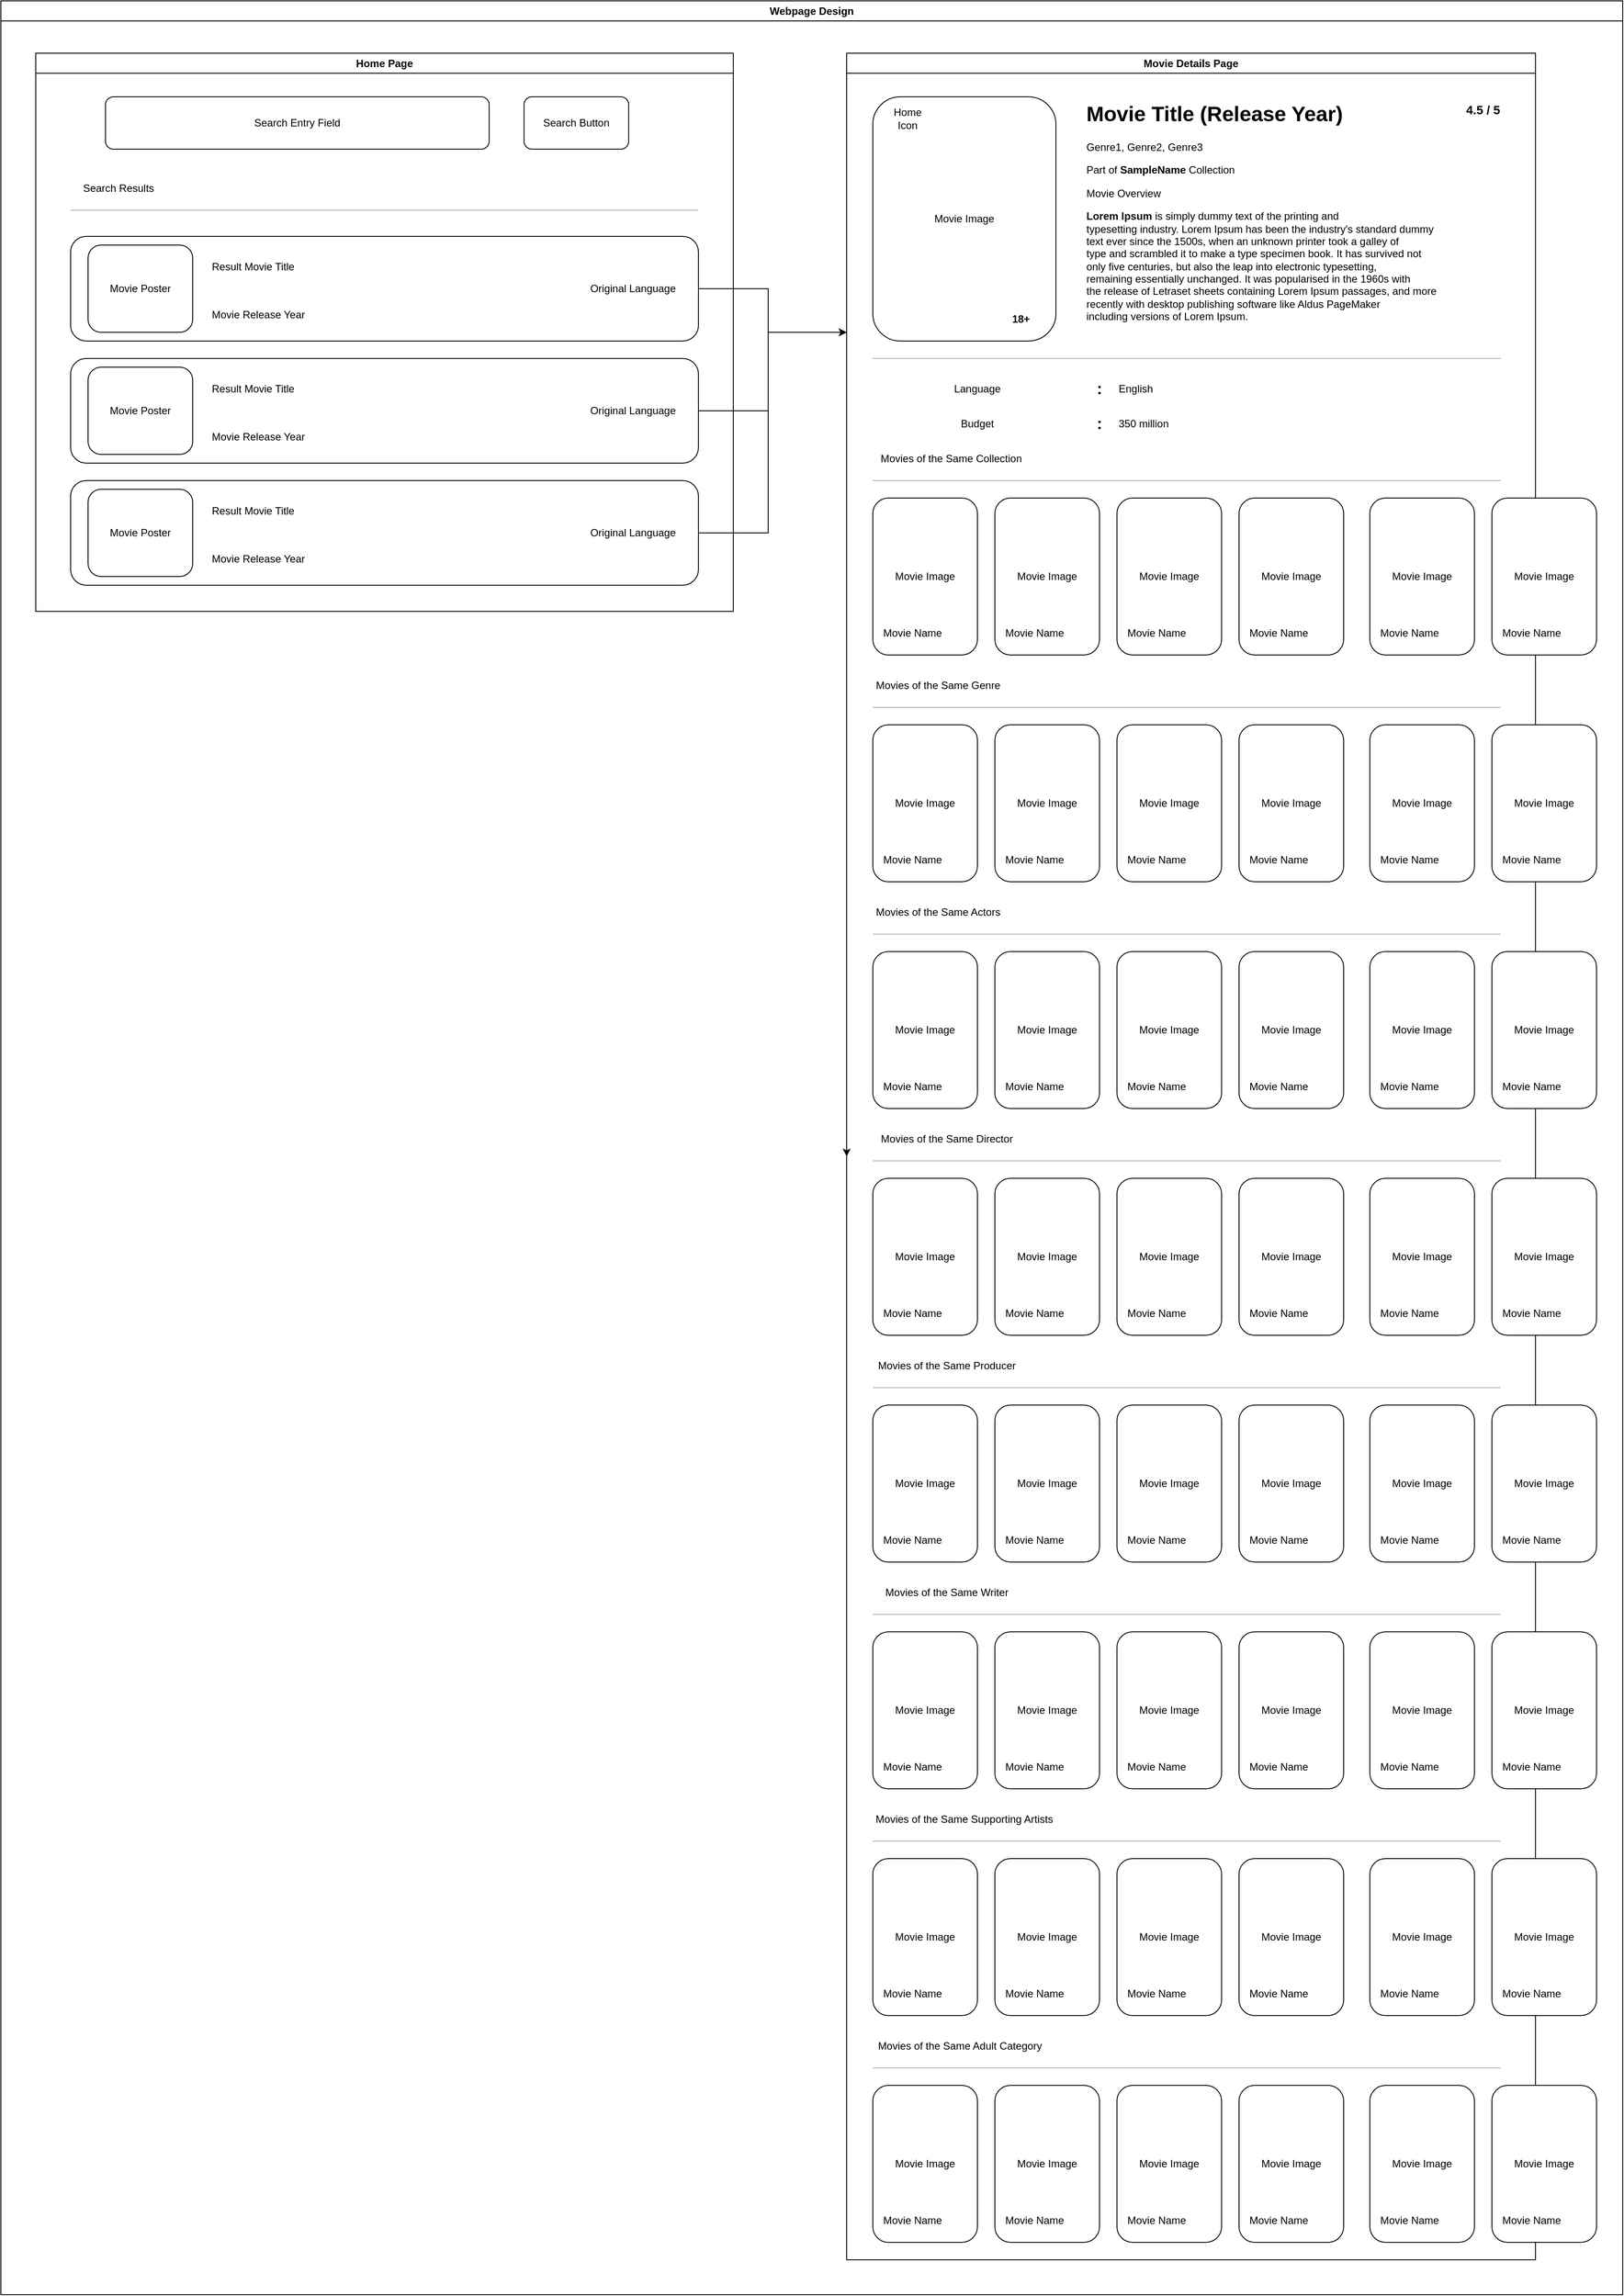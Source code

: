 <mxfile version="21.2.1" type="device">
  <diagram name="Page-1" id="-eFBun0efD_s1hL-Qg9A">
    <mxGraphModel dx="829" dy="1585" grid="1" gridSize="10" guides="1" tooltips="1" connect="1" arrows="1" fold="1" page="1" pageScale="1" pageWidth="850" pageHeight="1100" math="0" shadow="0">
      <root>
        <mxCell id="0" />
        <mxCell id="1" parent="0" />
        <mxCell id="faXPlhrB0LCnAuaDLHLx-1" value="Search Entry Field" style="rounded=1;whiteSpace=wrap;html=1;" vertex="1" parent="1">
          <mxGeometry x="120" y="80" width="440" height="60" as="geometry" />
        </mxCell>
        <mxCell id="faXPlhrB0LCnAuaDLHLx-2" value="Search Button" style="rounded=1;whiteSpace=wrap;html=1;" vertex="1" parent="1">
          <mxGeometry x="600" y="80" width="120" height="60" as="geometry" />
        </mxCell>
        <mxCell id="faXPlhrB0LCnAuaDLHLx-43" style="edgeStyle=orthogonalEdgeStyle;rounded=0;orthogonalLoop=1;jettySize=auto;html=1;exitX=1;exitY=0.5;exitDx=0;exitDy=0;entryX=0;entryY=0.5;entryDx=0;entryDy=0;" edge="1" parent="1" source="faXPlhrB0LCnAuaDLHLx-5" target="faXPlhrB0LCnAuaDLHLx-40">
          <mxGeometry relative="1" as="geometry">
            <Array as="points">
              <mxPoint x="880" y="300" />
              <mxPoint x="880" y="350" />
            </Array>
          </mxGeometry>
        </mxCell>
        <mxCell id="faXPlhrB0LCnAuaDLHLx-5" value="" style="rounded=1;whiteSpace=wrap;html=1;" vertex="1" parent="1">
          <mxGeometry x="80" y="240" width="720" height="120" as="geometry" />
        </mxCell>
        <mxCell id="faXPlhrB0LCnAuaDLHLx-6" value="Movie Poster" style="rounded=1;whiteSpace=wrap;html=1;" vertex="1" parent="1">
          <mxGeometry x="100" y="250" width="120" height="100" as="geometry" />
        </mxCell>
        <mxCell id="faXPlhrB0LCnAuaDLHLx-7" value="Result Movie Title" style="text;html=1;strokeColor=none;fillColor=none;align=left;verticalAlign=middle;whiteSpace=wrap;rounded=0;" vertex="1" parent="1">
          <mxGeometry x="240" y="260" width="110" height="30" as="geometry" />
        </mxCell>
        <mxCell id="faXPlhrB0LCnAuaDLHLx-8" value="Movie Release Year" style="text;html=1;strokeColor=none;fillColor=none;align=left;verticalAlign=middle;whiteSpace=wrap;rounded=0;" vertex="1" parent="1">
          <mxGeometry x="240" y="315" width="125" height="30" as="geometry" />
        </mxCell>
        <mxCell id="faXPlhrB0LCnAuaDLHLx-9" value="Original Language" style="text;html=1;strokeColor=none;fillColor=none;align=center;verticalAlign=middle;whiteSpace=wrap;rounded=0;" vertex="1" parent="1">
          <mxGeometry x="670" y="285" width="110" height="30" as="geometry" />
        </mxCell>
        <mxCell id="faXPlhrB0LCnAuaDLHLx-44" style="edgeStyle=orthogonalEdgeStyle;rounded=0;orthogonalLoop=1;jettySize=auto;html=1;exitX=1;exitY=0.5;exitDx=0;exitDy=0;" edge="1" parent="1" source="faXPlhrB0LCnAuaDLHLx-10">
          <mxGeometry relative="1" as="geometry">
            <mxPoint x="970" y="350" as="targetPoint" />
            <Array as="points">
              <mxPoint x="880" y="440" />
              <mxPoint x="880" y="350" />
            </Array>
          </mxGeometry>
        </mxCell>
        <mxCell id="faXPlhrB0LCnAuaDLHLx-10" value="" style="rounded=1;whiteSpace=wrap;html=1;" vertex="1" parent="1">
          <mxGeometry x="80" y="380" width="720" height="120" as="geometry" />
        </mxCell>
        <mxCell id="faXPlhrB0LCnAuaDLHLx-11" value="Movie Poster" style="rounded=1;whiteSpace=wrap;html=1;" vertex="1" parent="1">
          <mxGeometry x="100" y="390" width="120" height="100" as="geometry" />
        </mxCell>
        <mxCell id="faXPlhrB0LCnAuaDLHLx-12" value="Result Movie Title" style="text;html=1;strokeColor=none;fillColor=none;align=left;verticalAlign=middle;whiteSpace=wrap;rounded=0;" vertex="1" parent="1">
          <mxGeometry x="240" y="400" width="110" height="30" as="geometry" />
        </mxCell>
        <mxCell id="faXPlhrB0LCnAuaDLHLx-13" value="Movie Release Year" style="text;html=1;strokeColor=none;fillColor=none;align=left;verticalAlign=middle;whiteSpace=wrap;rounded=0;" vertex="1" parent="1">
          <mxGeometry x="240" y="455" width="125" height="30" as="geometry" />
        </mxCell>
        <mxCell id="faXPlhrB0LCnAuaDLHLx-14" value="Original Language" style="text;html=1;strokeColor=none;fillColor=none;align=center;verticalAlign=middle;whiteSpace=wrap;rounded=0;" vertex="1" parent="1">
          <mxGeometry x="670" y="425" width="110" height="30" as="geometry" />
        </mxCell>
        <mxCell id="faXPlhrB0LCnAuaDLHLx-45" style="edgeStyle=orthogonalEdgeStyle;rounded=0;orthogonalLoop=1;jettySize=auto;html=1;exitX=1;exitY=0.5;exitDx=0;exitDy=0;" edge="1" parent="1" source="faXPlhrB0LCnAuaDLHLx-15">
          <mxGeometry relative="1" as="geometry">
            <mxPoint x="970" y="350" as="targetPoint" />
            <Array as="points">
              <mxPoint x="880" y="580" />
              <mxPoint x="880" y="350" />
            </Array>
          </mxGeometry>
        </mxCell>
        <mxCell id="faXPlhrB0LCnAuaDLHLx-15" value="" style="rounded=1;whiteSpace=wrap;html=1;" vertex="1" parent="1">
          <mxGeometry x="80" y="520" width="720" height="120" as="geometry" />
        </mxCell>
        <mxCell id="faXPlhrB0LCnAuaDLHLx-16" value="Movie Poster" style="rounded=1;whiteSpace=wrap;html=1;" vertex="1" parent="1">
          <mxGeometry x="100" y="530" width="120" height="100" as="geometry" />
        </mxCell>
        <mxCell id="faXPlhrB0LCnAuaDLHLx-17" value="Result Movie Title" style="text;html=1;strokeColor=none;fillColor=none;align=left;verticalAlign=middle;whiteSpace=wrap;rounded=0;" vertex="1" parent="1">
          <mxGeometry x="240" y="540" width="110" height="30" as="geometry" />
        </mxCell>
        <mxCell id="faXPlhrB0LCnAuaDLHLx-18" value="Movie Release Year" style="text;html=1;strokeColor=none;fillColor=none;align=left;verticalAlign=middle;whiteSpace=wrap;rounded=0;" vertex="1" parent="1">
          <mxGeometry x="240" y="595" width="125" height="30" as="geometry" />
        </mxCell>
        <mxCell id="faXPlhrB0LCnAuaDLHLx-19" value="Original Language" style="text;html=1;strokeColor=none;fillColor=none;align=center;verticalAlign=middle;whiteSpace=wrap;rounded=0;" vertex="1" parent="1">
          <mxGeometry x="670" y="565" width="110" height="30" as="geometry" />
        </mxCell>
        <mxCell id="faXPlhrB0LCnAuaDLHLx-20" value="Home Page" style="swimlane;whiteSpace=wrap;html=1;" vertex="1" parent="1">
          <mxGeometry x="40" y="30" width="800" height="640" as="geometry" />
        </mxCell>
        <mxCell id="faXPlhrB0LCnAuaDLHLx-21" value="Search Results" style="text;html=1;strokeColor=none;fillColor=none;align=center;verticalAlign=middle;whiteSpace=wrap;rounded=0;" vertex="1" parent="faXPlhrB0LCnAuaDLHLx-20">
          <mxGeometry x="40" y="140" width="110" height="30" as="geometry" />
        </mxCell>
        <mxCell id="faXPlhrB0LCnAuaDLHLx-22" value="" style="endArrow=none;html=1;rounded=0;strokeColor=#B3B3B3;" edge="1" parent="1">
          <mxGeometry width="50" height="50" relative="1" as="geometry">
            <mxPoint x="80" y="210" as="sourcePoint" />
            <mxPoint x="800" y="210" as="targetPoint" />
          </mxGeometry>
        </mxCell>
        <mxCell id="faXPlhrB0LCnAuaDLHLx-40" value="Movie Details Page" style="swimlane;whiteSpace=wrap;html=1;" vertex="1" parent="1">
          <mxGeometry x="970" y="30" width="790" height="2530" as="geometry" />
        </mxCell>
        <mxCell id="faXPlhrB0LCnAuaDLHLx-76" value="Movie Image" style="rounded=1;whiteSpace=wrap;html=1;" vertex="1" parent="faXPlhrB0LCnAuaDLHLx-40">
          <mxGeometry x="740" y="510" width="120" height="180" as="geometry" />
        </mxCell>
        <mxCell id="faXPlhrB0LCnAuaDLHLx-77" value="Movie Name" style="text;html=1;strokeColor=none;fillColor=none;align=left;verticalAlign=middle;whiteSpace=wrap;rounded=0;" vertex="1" parent="faXPlhrB0LCnAuaDLHLx-40">
          <mxGeometry x="750" y="650" width="100" height="30" as="geometry" />
        </mxCell>
        <mxCell id="faXPlhrB0LCnAuaDLHLx-46" value="Movie Image" style="rounded=1;whiteSpace=wrap;html=1;" vertex="1" parent="faXPlhrB0LCnAuaDLHLx-40">
          <mxGeometry x="30" y="50" width="210" height="280" as="geometry" />
        </mxCell>
        <mxCell id="faXPlhrB0LCnAuaDLHLx-47" value="&lt;h1&gt;Movie Title (Release Year)&lt;/h1&gt;&lt;p&gt;Genre1, Genre2, Genre3&lt;/p&gt;&lt;p&gt;Part of &lt;b&gt;SampleName&lt;/b&gt; Collection&lt;/p&gt;&lt;p&gt;Movie Overview&lt;/p&gt;&lt;p&gt;&lt;strong&gt;Lorem Ipsum&lt;/strong&gt; is simply dummy text of the printing and &lt;br&gt;typesetting industry. Lorem Ipsum has been the industry&#39;s standard dummy&lt;br&gt; text ever since the 1500s, when an unknown printer took a galley of &lt;br&gt;type and scrambled it to make a type specimen book. It has survived not &lt;br&gt;only five centuries, but also the leap into electronic typesetting, &lt;br&gt;remaining essentially unchanged. It was popularised in the 1960s with &lt;br&gt;the release of Letraset sheets containing Lorem Ipsum passages, and more&lt;br&gt; recently with desktop publishing software like Aldus PageMaker &lt;br&gt;including versions of Lorem Ipsum.&lt;/p&gt;" style="text;html=1;strokeColor=none;fillColor=none;spacing=5;spacingTop=-20;whiteSpace=wrap;overflow=hidden;rounded=0;" vertex="1" parent="faXPlhrB0LCnAuaDLHLx-40">
          <mxGeometry x="270" y="50" width="480" height="280" as="geometry" />
        </mxCell>
        <mxCell id="faXPlhrB0LCnAuaDLHLx-48" value="" style="endArrow=none;html=1;rounded=0;strokeColor=#B3B3B3;" edge="1" parent="faXPlhrB0LCnAuaDLHLx-40">
          <mxGeometry width="50" height="50" relative="1" as="geometry">
            <mxPoint x="30" y="350" as="sourcePoint" />
            <mxPoint x="750" y="350" as="targetPoint" />
          </mxGeometry>
        </mxCell>
        <mxCell id="faXPlhrB0LCnAuaDLHLx-49" value="Language" style="text;html=1;strokeColor=none;fillColor=none;align=center;verticalAlign=middle;whiteSpace=wrap;rounded=0;" vertex="1" parent="faXPlhrB0LCnAuaDLHLx-40">
          <mxGeometry x="30" y="370" width="240" height="30" as="geometry" />
        </mxCell>
        <mxCell id="faXPlhrB0LCnAuaDLHLx-50" value="English" style="text;html=1;strokeColor=none;fillColor=none;align=left;verticalAlign=middle;whiteSpace=wrap;rounded=0;" vertex="1" parent="faXPlhrB0LCnAuaDLHLx-40">
          <mxGeometry x="310" y="370" width="240" height="30" as="geometry" />
        </mxCell>
        <mxCell id="faXPlhrB0LCnAuaDLHLx-51" value="&lt;b&gt;&lt;font style=&quot;font-size: 18px;&quot;&gt;:&lt;/font&gt;&lt;/b&gt;" style="text;html=1;strokeColor=none;fillColor=none;align=center;verticalAlign=middle;whiteSpace=wrap;rounded=0;" vertex="1" parent="faXPlhrB0LCnAuaDLHLx-40">
          <mxGeometry x="280" y="370" width="20" height="30" as="geometry" />
        </mxCell>
        <mxCell id="faXPlhrB0LCnAuaDLHLx-58" value="Budget" style="text;html=1;strokeColor=none;fillColor=none;align=center;verticalAlign=middle;whiteSpace=wrap;rounded=0;" vertex="1" parent="faXPlhrB0LCnAuaDLHLx-40">
          <mxGeometry x="30" y="410" width="240" height="30" as="geometry" />
        </mxCell>
        <mxCell id="faXPlhrB0LCnAuaDLHLx-59" value="350 million" style="text;html=1;strokeColor=none;fillColor=none;align=left;verticalAlign=middle;whiteSpace=wrap;rounded=0;" vertex="1" parent="faXPlhrB0LCnAuaDLHLx-40">
          <mxGeometry x="310" y="410" width="240" height="30" as="geometry" />
        </mxCell>
        <mxCell id="faXPlhrB0LCnAuaDLHLx-60" value="&lt;b&gt;&lt;font style=&quot;font-size: 18px;&quot;&gt;:&lt;/font&gt;&lt;/b&gt;" style="text;html=1;strokeColor=none;fillColor=none;align=center;verticalAlign=middle;whiteSpace=wrap;rounded=0;" vertex="1" parent="faXPlhrB0LCnAuaDLHLx-40">
          <mxGeometry x="280" y="410" width="20" height="30" as="geometry" />
        </mxCell>
        <mxCell id="faXPlhrB0LCnAuaDLHLx-62" value="&lt;b&gt;&lt;font style=&quot;font-size: 14px;&quot;&gt;4.5 / 5&lt;/font&gt;&lt;/b&gt;" style="text;html=1;strokeColor=none;fillColor=none;align=center;verticalAlign=middle;whiteSpace=wrap;rounded=0;" vertex="1" parent="faXPlhrB0LCnAuaDLHLx-40">
          <mxGeometry x="700" y="50" width="60" height="30" as="geometry" />
        </mxCell>
        <mxCell id="faXPlhrB0LCnAuaDLHLx-63" value="Movies of the Same Collection" style="text;html=1;strokeColor=none;fillColor=none;align=center;verticalAlign=middle;whiteSpace=wrap;rounded=0;" vertex="1" parent="faXPlhrB0LCnAuaDLHLx-40">
          <mxGeometry x="30" y="450" width="180" height="30" as="geometry" />
        </mxCell>
        <mxCell id="faXPlhrB0LCnAuaDLHLx-64" value="" style="endArrow=none;html=1;rounded=0;strokeColor=#B3B3B3;" edge="1" parent="faXPlhrB0LCnAuaDLHLx-40">
          <mxGeometry width="50" height="50" relative="1" as="geometry">
            <mxPoint x="30" y="490" as="sourcePoint" />
            <mxPoint x="750" y="490" as="targetPoint" />
          </mxGeometry>
        </mxCell>
        <mxCell id="faXPlhrB0LCnAuaDLHLx-65" value="Movie Image" style="rounded=1;whiteSpace=wrap;html=1;" vertex="1" parent="faXPlhrB0LCnAuaDLHLx-40">
          <mxGeometry x="30" y="510" width="120" height="180" as="geometry" />
        </mxCell>
        <mxCell id="faXPlhrB0LCnAuaDLHLx-66" value="Movie Name" style="text;html=1;strokeColor=none;fillColor=none;align=left;verticalAlign=middle;whiteSpace=wrap;rounded=0;" vertex="1" parent="faXPlhrB0LCnAuaDLHLx-40">
          <mxGeometry x="40" y="650" width="100" height="30" as="geometry" />
        </mxCell>
        <mxCell id="faXPlhrB0LCnAuaDLHLx-68" value="Movie Image" style="rounded=1;whiteSpace=wrap;html=1;" vertex="1" parent="faXPlhrB0LCnAuaDLHLx-40">
          <mxGeometry x="170" y="510" width="120" height="180" as="geometry" />
        </mxCell>
        <mxCell id="faXPlhrB0LCnAuaDLHLx-69" value="Movie Name" style="text;html=1;strokeColor=none;fillColor=none;align=left;verticalAlign=middle;whiteSpace=wrap;rounded=0;" vertex="1" parent="faXPlhrB0LCnAuaDLHLx-40">
          <mxGeometry x="180" y="650" width="100" height="30" as="geometry" />
        </mxCell>
        <mxCell id="faXPlhrB0LCnAuaDLHLx-70" value="Movie Image" style="rounded=1;whiteSpace=wrap;html=1;" vertex="1" parent="faXPlhrB0LCnAuaDLHLx-40">
          <mxGeometry x="310" y="510" width="120" height="180" as="geometry" />
        </mxCell>
        <mxCell id="faXPlhrB0LCnAuaDLHLx-71" value="Movie Name" style="text;html=1;strokeColor=none;fillColor=none;align=left;verticalAlign=middle;whiteSpace=wrap;rounded=0;" vertex="1" parent="faXPlhrB0LCnAuaDLHLx-40">
          <mxGeometry x="320" y="650" width="100" height="30" as="geometry" />
        </mxCell>
        <mxCell id="faXPlhrB0LCnAuaDLHLx-72" value="Movie Image" style="rounded=1;whiteSpace=wrap;html=1;" vertex="1" parent="faXPlhrB0LCnAuaDLHLx-40">
          <mxGeometry x="450" y="510" width="120" height="180" as="geometry" />
        </mxCell>
        <mxCell id="faXPlhrB0LCnAuaDLHLx-73" value="Movie Name" style="text;html=1;strokeColor=none;fillColor=none;align=left;verticalAlign=middle;whiteSpace=wrap;rounded=0;" vertex="1" parent="faXPlhrB0LCnAuaDLHLx-40">
          <mxGeometry x="460" y="650" width="100" height="30" as="geometry" />
        </mxCell>
        <mxCell id="faXPlhrB0LCnAuaDLHLx-74" value="Movie Image" style="rounded=1;whiteSpace=wrap;html=1;" vertex="1" parent="faXPlhrB0LCnAuaDLHLx-40">
          <mxGeometry x="600" y="510" width="120" height="180" as="geometry" />
        </mxCell>
        <mxCell id="faXPlhrB0LCnAuaDLHLx-75" value="Movie Name" style="text;html=1;strokeColor=none;fillColor=none;align=left;verticalAlign=middle;whiteSpace=wrap;rounded=0;" vertex="1" parent="faXPlhrB0LCnAuaDLHLx-40">
          <mxGeometry x="610" y="650" width="100" height="30" as="geometry" />
        </mxCell>
        <mxCell id="faXPlhrB0LCnAuaDLHLx-78" value="Movie Image" style="rounded=1;whiteSpace=wrap;html=1;" vertex="1" parent="faXPlhrB0LCnAuaDLHLx-40">
          <mxGeometry x="740" y="770" width="120" height="180" as="geometry" />
        </mxCell>
        <mxCell id="faXPlhrB0LCnAuaDLHLx-79" value="Movie Name" style="text;html=1;strokeColor=none;fillColor=none;align=left;verticalAlign=middle;whiteSpace=wrap;rounded=0;" vertex="1" parent="faXPlhrB0LCnAuaDLHLx-40">
          <mxGeometry x="750" y="910" width="100" height="30" as="geometry" />
        </mxCell>
        <mxCell id="faXPlhrB0LCnAuaDLHLx-80" value="Movies of the Same Genre" style="text;html=1;strokeColor=none;fillColor=none;align=center;verticalAlign=middle;whiteSpace=wrap;rounded=0;" vertex="1" parent="faXPlhrB0LCnAuaDLHLx-40">
          <mxGeometry x="30" y="710" width="150" height="30" as="geometry" />
        </mxCell>
        <mxCell id="faXPlhrB0LCnAuaDLHLx-81" value="" style="endArrow=none;html=1;rounded=0;strokeColor=#B3B3B3;" edge="1" parent="faXPlhrB0LCnAuaDLHLx-40">
          <mxGeometry width="50" height="50" relative="1" as="geometry">
            <mxPoint x="30" y="750" as="sourcePoint" />
            <mxPoint x="750" y="750" as="targetPoint" />
          </mxGeometry>
        </mxCell>
        <mxCell id="faXPlhrB0LCnAuaDLHLx-82" value="Movie Image" style="rounded=1;whiteSpace=wrap;html=1;" vertex="1" parent="faXPlhrB0LCnAuaDLHLx-40">
          <mxGeometry x="30" y="770" width="120" height="180" as="geometry" />
        </mxCell>
        <mxCell id="faXPlhrB0LCnAuaDLHLx-83" value="Movie Name" style="text;html=1;strokeColor=none;fillColor=none;align=left;verticalAlign=middle;whiteSpace=wrap;rounded=0;" vertex="1" parent="faXPlhrB0LCnAuaDLHLx-40">
          <mxGeometry x="40" y="910" width="100" height="30" as="geometry" />
        </mxCell>
        <mxCell id="faXPlhrB0LCnAuaDLHLx-84" value="Movie Image" style="rounded=1;whiteSpace=wrap;html=1;" vertex="1" parent="faXPlhrB0LCnAuaDLHLx-40">
          <mxGeometry x="170" y="770" width="120" height="180" as="geometry" />
        </mxCell>
        <mxCell id="faXPlhrB0LCnAuaDLHLx-85" value="Movie Name" style="text;html=1;strokeColor=none;fillColor=none;align=left;verticalAlign=middle;whiteSpace=wrap;rounded=0;" vertex="1" parent="faXPlhrB0LCnAuaDLHLx-40">
          <mxGeometry x="180" y="910" width="100" height="30" as="geometry" />
        </mxCell>
        <mxCell id="faXPlhrB0LCnAuaDLHLx-86" value="Movie Image" style="rounded=1;whiteSpace=wrap;html=1;" vertex="1" parent="faXPlhrB0LCnAuaDLHLx-40">
          <mxGeometry x="310" y="770" width="120" height="180" as="geometry" />
        </mxCell>
        <mxCell id="faXPlhrB0LCnAuaDLHLx-87" value="Movie Name" style="text;html=1;strokeColor=none;fillColor=none;align=left;verticalAlign=middle;whiteSpace=wrap;rounded=0;" vertex="1" parent="faXPlhrB0LCnAuaDLHLx-40">
          <mxGeometry x="320" y="910" width="100" height="30" as="geometry" />
        </mxCell>
        <mxCell id="faXPlhrB0LCnAuaDLHLx-88" value="Movie Image" style="rounded=1;whiteSpace=wrap;html=1;" vertex="1" parent="faXPlhrB0LCnAuaDLHLx-40">
          <mxGeometry x="450" y="770" width="120" height="180" as="geometry" />
        </mxCell>
        <mxCell id="faXPlhrB0LCnAuaDLHLx-89" value="Movie Name" style="text;html=1;strokeColor=none;fillColor=none;align=left;verticalAlign=middle;whiteSpace=wrap;rounded=0;" vertex="1" parent="faXPlhrB0LCnAuaDLHLx-40">
          <mxGeometry x="460" y="910" width="100" height="30" as="geometry" />
        </mxCell>
        <mxCell id="faXPlhrB0LCnAuaDLHLx-90" value="Movie Image" style="rounded=1;whiteSpace=wrap;html=1;" vertex="1" parent="faXPlhrB0LCnAuaDLHLx-40">
          <mxGeometry x="600" y="770" width="120" height="180" as="geometry" />
        </mxCell>
        <mxCell id="faXPlhrB0LCnAuaDLHLx-91" value="Movie Name" style="text;html=1;strokeColor=none;fillColor=none;align=left;verticalAlign=middle;whiteSpace=wrap;rounded=0;" vertex="1" parent="faXPlhrB0LCnAuaDLHLx-40">
          <mxGeometry x="610" y="910" width="100" height="30" as="geometry" />
        </mxCell>
        <mxCell id="faXPlhrB0LCnAuaDLHLx-106" value="Movie Image" style="rounded=1;whiteSpace=wrap;html=1;" vertex="1" parent="faXPlhrB0LCnAuaDLHLx-40">
          <mxGeometry x="740" y="1030" width="120" height="180" as="geometry" />
        </mxCell>
        <mxCell id="faXPlhrB0LCnAuaDLHLx-107" value="Movie Name" style="text;html=1;strokeColor=none;fillColor=none;align=left;verticalAlign=middle;whiteSpace=wrap;rounded=0;" vertex="1" parent="faXPlhrB0LCnAuaDLHLx-40">
          <mxGeometry x="750" y="1170" width="100" height="30" as="geometry" />
        </mxCell>
        <mxCell id="faXPlhrB0LCnAuaDLHLx-108" value="Movies of the Same Actors" style="text;html=1;strokeColor=none;fillColor=none;align=center;verticalAlign=middle;whiteSpace=wrap;rounded=0;" vertex="1" parent="faXPlhrB0LCnAuaDLHLx-40">
          <mxGeometry x="30" y="970" width="150" height="30" as="geometry" />
        </mxCell>
        <mxCell id="faXPlhrB0LCnAuaDLHLx-109" value="" style="endArrow=none;html=1;rounded=0;strokeColor=#B3B3B3;" edge="1" parent="faXPlhrB0LCnAuaDLHLx-40">
          <mxGeometry width="50" height="50" relative="1" as="geometry">
            <mxPoint x="30" y="1010" as="sourcePoint" />
            <mxPoint x="750" y="1010" as="targetPoint" />
          </mxGeometry>
        </mxCell>
        <mxCell id="faXPlhrB0LCnAuaDLHLx-110" value="Movie Image" style="rounded=1;whiteSpace=wrap;html=1;" vertex="1" parent="faXPlhrB0LCnAuaDLHLx-40">
          <mxGeometry x="30" y="1030" width="120" height="180" as="geometry" />
        </mxCell>
        <mxCell id="faXPlhrB0LCnAuaDLHLx-111" value="Movie Name" style="text;html=1;strokeColor=none;fillColor=none;align=left;verticalAlign=middle;whiteSpace=wrap;rounded=0;" vertex="1" parent="faXPlhrB0LCnAuaDLHLx-40">
          <mxGeometry x="40" y="1170" width="100" height="30" as="geometry" />
        </mxCell>
        <mxCell id="faXPlhrB0LCnAuaDLHLx-112" value="Movie Image" style="rounded=1;whiteSpace=wrap;html=1;" vertex="1" parent="faXPlhrB0LCnAuaDLHLx-40">
          <mxGeometry x="170" y="1030" width="120" height="180" as="geometry" />
        </mxCell>
        <mxCell id="faXPlhrB0LCnAuaDLHLx-113" value="Movie Name" style="text;html=1;strokeColor=none;fillColor=none;align=left;verticalAlign=middle;whiteSpace=wrap;rounded=0;" vertex="1" parent="faXPlhrB0LCnAuaDLHLx-40">
          <mxGeometry x="180" y="1170" width="100" height="30" as="geometry" />
        </mxCell>
        <mxCell id="faXPlhrB0LCnAuaDLHLx-114" value="Movie Image" style="rounded=1;whiteSpace=wrap;html=1;" vertex="1" parent="faXPlhrB0LCnAuaDLHLx-40">
          <mxGeometry x="310" y="1030" width="120" height="180" as="geometry" />
        </mxCell>
        <mxCell id="faXPlhrB0LCnAuaDLHLx-115" value="Movie Name" style="text;html=1;strokeColor=none;fillColor=none;align=left;verticalAlign=middle;whiteSpace=wrap;rounded=0;" vertex="1" parent="faXPlhrB0LCnAuaDLHLx-40">
          <mxGeometry x="320" y="1170" width="100" height="30" as="geometry" />
        </mxCell>
        <mxCell id="faXPlhrB0LCnAuaDLHLx-116" value="Movie Image" style="rounded=1;whiteSpace=wrap;html=1;" vertex="1" parent="faXPlhrB0LCnAuaDLHLx-40">
          <mxGeometry x="450" y="1030" width="120" height="180" as="geometry" />
        </mxCell>
        <mxCell id="faXPlhrB0LCnAuaDLHLx-117" value="Movie Name" style="text;html=1;strokeColor=none;fillColor=none;align=left;verticalAlign=middle;whiteSpace=wrap;rounded=0;" vertex="1" parent="faXPlhrB0LCnAuaDLHLx-40">
          <mxGeometry x="460" y="1170" width="100" height="30" as="geometry" />
        </mxCell>
        <mxCell id="faXPlhrB0LCnAuaDLHLx-118" value="Movie Image" style="rounded=1;whiteSpace=wrap;html=1;" vertex="1" parent="faXPlhrB0LCnAuaDLHLx-40">
          <mxGeometry x="600" y="1030" width="120" height="180" as="geometry" />
        </mxCell>
        <mxCell id="faXPlhrB0LCnAuaDLHLx-119" value="Movie Name" style="text;html=1;strokeColor=none;fillColor=none;align=left;verticalAlign=middle;whiteSpace=wrap;rounded=0;" vertex="1" parent="faXPlhrB0LCnAuaDLHLx-40">
          <mxGeometry x="610" y="1170" width="100" height="30" as="geometry" />
        </mxCell>
        <mxCell id="faXPlhrB0LCnAuaDLHLx-120" value="Movie Image" style="rounded=1;whiteSpace=wrap;html=1;" vertex="1" parent="faXPlhrB0LCnAuaDLHLx-40">
          <mxGeometry x="740" y="1290" width="120" height="180" as="geometry" />
        </mxCell>
        <mxCell id="faXPlhrB0LCnAuaDLHLx-121" value="Movie Name" style="text;html=1;strokeColor=none;fillColor=none;align=left;verticalAlign=middle;whiteSpace=wrap;rounded=0;" vertex="1" parent="faXPlhrB0LCnAuaDLHLx-40">
          <mxGeometry x="750" y="1430" width="100" height="30" as="geometry" />
        </mxCell>
        <mxCell id="faXPlhrB0LCnAuaDLHLx-122" value="Movies of the Same Director" style="text;html=1;strokeColor=none;fillColor=none;align=center;verticalAlign=middle;whiteSpace=wrap;rounded=0;" vertex="1" parent="faXPlhrB0LCnAuaDLHLx-40">
          <mxGeometry x="30" y="1230" width="170" height="30" as="geometry" />
        </mxCell>
        <mxCell id="faXPlhrB0LCnAuaDLHLx-123" value="" style="endArrow=none;html=1;rounded=0;strokeColor=#B3B3B3;" edge="1" parent="faXPlhrB0LCnAuaDLHLx-40">
          <mxGeometry width="50" height="50" relative="1" as="geometry">
            <mxPoint x="30" y="1270" as="sourcePoint" />
            <mxPoint x="750" y="1270" as="targetPoint" />
          </mxGeometry>
        </mxCell>
        <mxCell id="faXPlhrB0LCnAuaDLHLx-124" value="Movie Image" style="rounded=1;whiteSpace=wrap;html=1;" vertex="1" parent="faXPlhrB0LCnAuaDLHLx-40">
          <mxGeometry x="30" y="1290" width="120" height="180" as="geometry" />
        </mxCell>
        <mxCell id="faXPlhrB0LCnAuaDLHLx-125" value="Movie Name" style="text;html=1;strokeColor=none;fillColor=none;align=left;verticalAlign=middle;whiteSpace=wrap;rounded=0;" vertex="1" parent="faXPlhrB0LCnAuaDLHLx-40">
          <mxGeometry x="40" y="1430" width="100" height="30" as="geometry" />
        </mxCell>
        <mxCell id="faXPlhrB0LCnAuaDLHLx-126" value="Movie Image" style="rounded=1;whiteSpace=wrap;html=1;" vertex="1" parent="faXPlhrB0LCnAuaDLHLx-40">
          <mxGeometry x="170" y="1290" width="120" height="180" as="geometry" />
        </mxCell>
        <mxCell id="faXPlhrB0LCnAuaDLHLx-127" value="Movie Name" style="text;html=1;strokeColor=none;fillColor=none;align=left;verticalAlign=middle;whiteSpace=wrap;rounded=0;" vertex="1" parent="faXPlhrB0LCnAuaDLHLx-40">
          <mxGeometry x="180" y="1430" width="100" height="30" as="geometry" />
        </mxCell>
        <mxCell id="faXPlhrB0LCnAuaDLHLx-128" value="Movie Image" style="rounded=1;whiteSpace=wrap;html=1;" vertex="1" parent="faXPlhrB0LCnAuaDLHLx-40">
          <mxGeometry x="310" y="1290" width="120" height="180" as="geometry" />
        </mxCell>
        <mxCell id="faXPlhrB0LCnAuaDLHLx-129" value="Movie Name" style="text;html=1;strokeColor=none;fillColor=none;align=left;verticalAlign=middle;whiteSpace=wrap;rounded=0;" vertex="1" parent="faXPlhrB0LCnAuaDLHLx-40">
          <mxGeometry x="320" y="1430" width="100" height="30" as="geometry" />
        </mxCell>
        <mxCell id="faXPlhrB0LCnAuaDLHLx-130" value="Movie Image" style="rounded=1;whiteSpace=wrap;html=1;" vertex="1" parent="faXPlhrB0LCnAuaDLHLx-40">
          <mxGeometry x="450" y="1290" width="120" height="180" as="geometry" />
        </mxCell>
        <mxCell id="faXPlhrB0LCnAuaDLHLx-131" value="Movie Name" style="text;html=1;strokeColor=none;fillColor=none;align=left;verticalAlign=middle;whiteSpace=wrap;rounded=0;" vertex="1" parent="faXPlhrB0LCnAuaDLHLx-40">
          <mxGeometry x="460" y="1430" width="100" height="30" as="geometry" />
        </mxCell>
        <mxCell id="faXPlhrB0LCnAuaDLHLx-132" value="Movie Image" style="rounded=1;whiteSpace=wrap;html=1;" vertex="1" parent="faXPlhrB0LCnAuaDLHLx-40">
          <mxGeometry x="600" y="1290" width="120" height="180" as="geometry" />
        </mxCell>
        <mxCell id="faXPlhrB0LCnAuaDLHLx-133" value="Movie Name" style="text;html=1;strokeColor=none;fillColor=none;align=left;verticalAlign=middle;whiteSpace=wrap;rounded=0;" vertex="1" parent="faXPlhrB0LCnAuaDLHLx-40">
          <mxGeometry x="610" y="1430" width="100" height="30" as="geometry" />
        </mxCell>
        <mxCell id="faXPlhrB0LCnAuaDLHLx-134" value="Movie Image" style="rounded=1;whiteSpace=wrap;html=1;" vertex="1" parent="faXPlhrB0LCnAuaDLHLx-40">
          <mxGeometry x="740" y="1550" width="120" height="180" as="geometry" />
        </mxCell>
        <mxCell id="faXPlhrB0LCnAuaDLHLx-135" value="Movie Name" style="text;html=1;strokeColor=none;fillColor=none;align=left;verticalAlign=middle;whiteSpace=wrap;rounded=0;" vertex="1" parent="faXPlhrB0LCnAuaDLHLx-40">
          <mxGeometry x="750" y="1690" width="100" height="30" as="geometry" />
        </mxCell>
        <mxCell id="faXPlhrB0LCnAuaDLHLx-136" value="Movies of the Same Producer" style="text;html=1;strokeColor=none;fillColor=none;align=center;verticalAlign=middle;whiteSpace=wrap;rounded=0;" vertex="1" parent="faXPlhrB0LCnAuaDLHLx-40">
          <mxGeometry x="30" y="1490" width="170" height="30" as="geometry" />
        </mxCell>
        <mxCell id="faXPlhrB0LCnAuaDLHLx-137" value="" style="endArrow=none;html=1;rounded=0;strokeColor=#B3B3B3;" edge="1" parent="faXPlhrB0LCnAuaDLHLx-40">
          <mxGeometry width="50" height="50" relative="1" as="geometry">
            <mxPoint x="30" y="1530" as="sourcePoint" />
            <mxPoint x="750" y="1530" as="targetPoint" />
          </mxGeometry>
        </mxCell>
        <mxCell id="faXPlhrB0LCnAuaDLHLx-138" value="Movie Image" style="rounded=1;whiteSpace=wrap;html=1;" vertex="1" parent="faXPlhrB0LCnAuaDLHLx-40">
          <mxGeometry x="30" y="1550" width="120" height="180" as="geometry" />
        </mxCell>
        <mxCell id="faXPlhrB0LCnAuaDLHLx-139" value="Movie Name" style="text;html=1;strokeColor=none;fillColor=none;align=left;verticalAlign=middle;whiteSpace=wrap;rounded=0;" vertex="1" parent="faXPlhrB0LCnAuaDLHLx-40">
          <mxGeometry x="40" y="1690" width="100" height="30" as="geometry" />
        </mxCell>
        <mxCell id="faXPlhrB0LCnAuaDLHLx-140" value="Movie Image" style="rounded=1;whiteSpace=wrap;html=1;" vertex="1" parent="faXPlhrB0LCnAuaDLHLx-40">
          <mxGeometry x="170" y="1550" width="120" height="180" as="geometry" />
        </mxCell>
        <mxCell id="faXPlhrB0LCnAuaDLHLx-141" value="Movie Name" style="text;html=1;strokeColor=none;fillColor=none;align=left;verticalAlign=middle;whiteSpace=wrap;rounded=0;" vertex="1" parent="faXPlhrB0LCnAuaDLHLx-40">
          <mxGeometry x="180" y="1690" width="100" height="30" as="geometry" />
        </mxCell>
        <mxCell id="faXPlhrB0LCnAuaDLHLx-142" value="Movie Image" style="rounded=1;whiteSpace=wrap;html=1;" vertex="1" parent="faXPlhrB0LCnAuaDLHLx-40">
          <mxGeometry x="310" y="1550" width="120" height="180" as="geometry" />
        </mxCell>
        <mxCell id="faXPlhrB0LCnAuaDLHLx-143" value="Movie Name" style="text;html=1;strokeColor=none;fillColor=none;align=left;verticalAlign=middle;whiteSpace=wrap;rounded=0;" vertex="1" parent="faXPlhrB0LCnAuaDLHLx-40">
          <mxGeometry x="320" y="1690" width="100" height="30" as="geometry" />
        </mxCell>
        <mxCell id="faXPlhrB0LCnAuaDLHLx-144" value="Movie Image" style="rounded=1;whiteSpace=wrap;html=1;" vertex="1" parent="faXPlhrB0LCnAuaDLHLx-40">
          <mxGeometry x="450" y="1550" width="120" height="180" as="geometry" />
        </mxCell>
        <mxCell id="faXPlhrB0LCnAuaDLHLx-145" value="Movie Name" style="text;html=1;strokeColor=none;fillColor=none;align=left;verticalAlign=middle;whiteSpace=wrap;rounded=0;" vertex="1" parent="faXPlhrB0LCnAuaDLHLx-40">
          <mxGeometry x="460" y="1690" width="100" height="30" as="geometry" />
        </mxCell>
        <mxCell id="faXPlhrB0LCnAuaDLHLx-146" value="Movie Image" style="rounded=1;whiteSpace=wrap;html=1;" vertex="1" parent="faXPlhrB0LCnAuaDLHLx-40">
          <mxGeometry x="600" y="1550" width="120" height="180" as="geometry" />
        </mxCell>
        <mxCell id="faXPlhrB0LCnAuaDLHLx-147" value="Movie Name" style="text;html=1;strokeColor=none;fillColor=none;align=left;verticalAlign=middle;whiteSpace=wrap;rounded=0;" vertex="1" parent="faXPlhrB0LCnAuaDLHLx-40">
          <mxGeometry x="610" y="1690" width="100" height="30" as="geometry" />
        </mxCell>
        <mxCell id="faXPlhrB0LCnAuaDLHLx-148" value="&lt;b&gt;18+&lt;/b&gt;" style="text;html=1;strokeColor=none;fillColor=none;align=center;verticalAlign=middle;whiteSpace=wrap;rounded=0;" vertex="1" parent="faXPlhrB0LCnAuaDLHLx-40">
          <mxGeometry x="170" y="290" width="60" height="30" as="geometry" />
        </mxCell>
        <mxCell id="faXPlhrB0LCnAuaDLHLx-149" value="Movie Image" style="rounded=1;whiteSpace=wrap;html=1;" vertex="1" parent="faXPlhrB0LCnAuaDLHLx-40">
          <mxGeometry x="740" y="1810" width="120" height="180" as="geometry" />
        </mxCell>
        <mxCell id="faXPlhrB0LCnAuaDLHLx-150" value="Movie Name" style="text;html=1;strokeColor=none;fillColor=none;align=left;verticalAlign=middle;whiteSpace=wrap;rounded=0;" vertex="1" parent="faXPlhrB0LCnAuaDLHLx-40">
          <mxGeometry x="750" y="1950" width="100" height="30" as="geometry" />
        </mxCell>
        <mxCell id="faXPlhrB0LCnAuaDLHLx-151" value="Movies of the Same Writer" style="text;html=1;strokeColor=none;fillColor=none;align=center;verticalAlign=middle;whiteSpace=wrap;rounded=0;" vertex="1" parent="faXPlhrB0LCnAuaDLHLx-40">
          <mxGeometry x="30" y="1750" width="170" height="30" as="geometry" />
        </mxCell>
        <mxCell id="faXPlhrB0LCnAuaDLHLx-152" value="" style="endArrow=none;html=1;rounded=0;strokeColor=#B3B3B3;" edge="1" parent="faXPlhrB0LCnAuaDLHLx-40">
          <mxGeometry width="50" height="50" relative="1" as="geometry">
            <mxPoint x="30" y="1790" as="sourcePoint" />
            <mxPoint x="750" y="1790" as="targetPoint" />
          </mxGeometry>
        </mxCell>
        <mxCell id="faXPlhrB0LCnAuaDLHLx-153" value="Movie Image" style="rounded=1;whiteSpace=wrap;html=1;" vertex="1" parent="faXPlhrB0LCnAuaDLHLx-40">
          <mxGeometry x="30" y="1810" width="120" height="180" as="geometry" />
        </mxCell>
        <mxCell id="faXPlhrB0LCnAuaDLHLx-154" value="Movie Name" style="text;html=1;strokeColor=none;fillColor=none;align=left;verticalAlign=middle;whiteSpace=wrap;rounded=0;" vertex="1" parent="faXPlhrB0LCnAuaDLHLx-40">
          <mxGeometry x="40" y="1950" width="100" height="30" as="geometry" />
        </mxCell>
        <mxCell id="faXPlhrB0LCnAuaDLHLx-155" value="Movie Image" style="rounded=1;whiteSpace=wrap;html=1;" vertex="1" parent="faXPlhrB0LCnAuaDLHLx-40">
          <mxGeometry x="170" y="1810" width="120" height="180" as="geometry" />
        </mxCell>
        <mxCell id="faXPlhrB0LCnAuaDLHLx-156" value="Movie Name" style="text;html=1;strokeColor=none;fillColor=none;align=left;verticalAlign=middle;whiteSpace=wrap;rounded=0;" vertex="1" parent="faXPlhrB0LCnAuaDLHLx-40">
          <mxGeometry x="180" y="1950" width="100" height="30" as="geometry" />
        </mxCell>
        <mxCell id="faXPlhrB0LCnAuaDLHLx-157" value="Movie Image" style="rounded=1;whiteSpace=wrap;html=1;" vertex="1" parent="faXPlhrB0LCnAuaDLHLx-40">
          <mxGeometry x="310" y="1810" width="120" height="180" as="geometry" />
        </mxCell>
        <mxCell id="faXPlhrB0LCnAuaDLHLx-158" value="Movie Name" style="text;html=1;strokeColor=none;fillColor=none;align=left;verticalAlign=middle;whiteSpace=wrap;rounded=0;" vertex="1" parent="faXPlhrB0LCnAuaDLHLx-40">
          <mxGeometry x="320" y="1950" width="100" height="30" as="geometry" />
        </mxCell>
        <mxCell id="faXPlhrB0LCnAuaDLHLx-159" value="Movie Image" style="rounded=1;whiteSpace=wrap;html=1;" vertex="1" parent="faXPlhrB0LCnAuaDLHLx-40">
          <mxGeometry x="450" y="1810" width="120" height="180" as="geometry" />
        </mxCell>
        <mxCell id="faXPlhrB0LCnAuaDLHLx-160" value="Movie Name" style="text;html=1;strokeColor=none;fillColor=none;align=left;verticalAlign=middle;whiteSpace=wrap;rounded=0;" vertex="1" parent="faXPlhrB0LCnAuaDLHLx-40">
          <mxGeometry x="460" y="1950" width="100" height="30" as="geometry" />
        </mxCell>
        <mxCell id="faXPlhrB0LCnAuaDLHLx-161" value="Movie Image" style="rounded=1;whiteSpace=wrap;html=1;" vertex="1" parent="faXPlhrB0LCnAuaDLHLx-40">
          <mxGeometry x="600" y="1810" width="120" height="180" as="geometry" />
        </mxCell>
        <mxCell id="faXPlhrB0LCnAuaDLHLx-162" value="Movie Name" style="text;html=1;strokeColor=none;fillColor=none;align=left;verticalAlign=middle;whiteSpace=wrap;rounded=0;" vertex="1" parent="faXPlhrB0LCnAuaDLHLx-40">
          <mxGeometry x="610" y="1950" width="100" height="30" as="geometry" />
        </mxCell>
        <mxCell id="faXPlhrB0LCnAuaDLHLx-163" value="Movie Image" style="rounded=1;whiteSpace=wrap;html=1;" vertex="1" parent="faXPlhrB0LCnAuaDLHLx-40">
          <mxGeometry x="740" y="2070" width="120" height="180" as="geometry" />
        </mxCell>
        <mxCell id="faXPlhrB0LCnAuaDLHLx-164" value="Movie Name" style="text;html=1;strokeColor=none;fillColor=none;align=left;verticalAlign=middle;whiteSpace=wrap;rounded=0;" vertex="1" parent="faXPlhrB0LCnAuaDLHLx-40">
          <mxGeometry x="750" y="2210" width="100" height="30" as="geometry" />
        </mxCell>
        <mxCell id="faXPlhrB0LCnAuaDLHLx-165" value="Movies of the Same Supporting Artists" style="text;html=1;strokeColor=none;fillColor=none;align=center;verticalAlign=middle;whiteSpace=wrap;rounded=0;" vertex="1" parent="faXPlhrB0LCnAuaDLHLx-40">
          <mxGeometry x="30" y="2010" width="210" height="30" as="geometry" />
        </mxCell>
        <mxCell id="faXPlhrB0LCnAuaDLHLx-166" value="" style="endArrow=none;html=1;rounded=0;strokeColor=#B3B3B3;" edge="1" parent="faXPlhrB0LCnAuaDLHLx-40">
          <mxGeometry width="50" height="50" relative="1" as="geometry">
            <mxPoint x="30" y="2050" as="sourcePoint" />
            <mxPoint x="750" y="2050" as="targetPoint" />
          </mxGeometry>
        </mxCell>
        <mxCell id="faXPlhrB0LCnAuaDLHLx-167" value="Movie Image" style="rounded=1;whiteSpace=wrap;html=1;" vertex="1" parent="faXPlhrB0LCnAuaDLHLx-40">
          <mxGeometry x="30" y="2070" width="120" height="180" as="geometry" />
        </mxCell>
        <mxCell id="faXPlhrB0LCnAuaDLHLx-168" value="Movie Name" style="text;html=1;strokeColor=none;fillColor=none;align=left;verticalAlign=middle;whiteSpace=wrap;rounded=0;" vertex="1" parent="faXPlhrB0LCnAuaDLHLx-40">
          <mxGeometry x="40" y="2210" width="100" height="30" as="geometry" />
        </mxCell>
        <mxCell id="faXPlhrB0LCnAuaDLHLx-169" value="Movie Image" style="rounded=1;whiteSpace=wrap;html=1;" vertex="1" parent="faXPlhrB0LCnAuaDLHLx-40">
          <mxGeometry x="170" y="2070" width="120" height="180" as="geometry" />
        </mxCell>
        <mxCell id="faXPlhrB0LCnAuaDLHLx-170" value="Movie Name" style="text;html=1;strokeColor=none;fillColor=none;align=left;verticalAlign=middle;whiteSpace=wrap;rounded=0;" vertex="1" parent="faXPlhrB0LCnAuaDLHLx-40">
          <mxGeometry x="180" y="2210" width="100" height="30" as="geometry" />
        </mxCell>
        <mxCell id="faXPlhrB0LCnAuaDLHLx-171" value="Movie Image" style="rounded=1;whiteSpace=wrap;html=1;" vertex="1" parent="faXPlhrB0LCnAuaDLHLx-40">
          <mxGeometry x="310" y="2070" width="120" height="180" as="geometry" />
        </mxCell>
        <mxCell id="faXPlhrB0LCnAuaDLHLx-172" value="Movie Name" style="text;html=1;strokeColor=none;fillColor=none;align=left;verticalAlign=middle;whiteSpace=wrap;rounded=0;" vertex="1" parent="faXPlhrB0LCnAuaDLHLx-40">
          <mxGeometry x="320" y="2210" width="100" height="30" as="geometry" />
        </mxCell>
        <mxCell id="faXPlhrB0LCnAuaDLHLx-173" value="Movie Image" style="rounded=1;whiteSpace=wrap;html=1;" vertex="1" parent="faXPlhrB0LCnAuaDLHLx-40">
          <mxGeometry x="450" y="2070" width="120" height="180" as="geometry" />
        </mxCell>
        <mxCell id="faXPlhrB0LCnAuaDLHLx-174" value="Movie Name" style="text;html=1;strokeColor=none;fillColor=none;align=left;verticalAlign=middle;whiteSpace=wrap;rounded=0;" vertex="1" parent="faXPlhrB0LCnAuaDLHLx-40">
          <mxGeometry x="460" y="2210" width="100" height="30" as="geometry" />
        </mxCell>
        <mxCell id="faXPlhrB0LCnAuaDLHLx-175" value="Movie Image" style="rounded=1;whiteSpace=wrap;html=1;" vertex="1" parent="faXPlhrB0LCnAuaDLHLx-40">
          <mxGeometry x="600" y="2070" width="120" height="180" as="geometry" />
        </mxCell>
        <mxCell id="faXPlhrB0LCnAuaDLHLx-176" value="Movie Name" style="text;html=1;strokeColor=none;fillColor=none;align=left;verticalAlign=middle;whiteSpace=wrap;rounded=0;" vertex="1" parent="faXPlhrB0LCnAuaDLHLx-40">
          <mxGeometry x="610" y="2210" width="100" height="30" as="geometry" />
        </mxCell>
        <mxCell id="faXPlhrB0LCnAuaDLHLx-177" value="Movie Image" style="rounded=1;whiteSpace=wrap;html=1;" vertex="1" parent="faXPlhrB0LCnAuaDLHLx-40">
          <mxGeometry x="740" y="2330" width="120" height="180" as="geometry" />
        </mxCell>
        <mxCell id="faXPlhrB0LCnAuaDLHLx-178" value="Movie Name" style="text;html=1;strokeColor=none;fillColor=none;align=left;verticalAlign=middle;whiteSpace=wrap;rounded=0;" vertex="1" parent="faXPlhrB0LCnAuaDLHLx-40">
          <mxGeometry x="750" y="2470" width="100" height="30" as="geometry" />
        </mxCell>
        <mxCell id="faXPlhrB0LCnAuaDLHLx-179" value="Movies of the Same Adult Category" style="text;html=1;strokeColor=none;fillColor=none;align=center;verticalAlign=middle;whiteSpace=wrap;rounded=0;" vertex="1" parent="faXPlhrB0LCnAuaDLHLx-40">
          <mxGeometry x="30" y="2270" width="200" height="30" as="geometry" />
        </mxCell>
        <mxCell id="faXPlhrB0LCnAuaDLHLx-180" value="" style="endArrow=none;html=1;rounded=0;strokeColor=#B3B3B3;" edge="1" parent="faXPlhrB0LCnAuaDLHLx-40">
          <mxGeometry width="50" height="50" relative="1" as="geometry">
            <mxPoint x="30" y="2310" as="sourcePoint" />
            <mxPoint x="750" y="2310" as="targetPoint" />
          </mxGeometry>
        </mxCell>
        <mxCell id="faXPlhrB0LCnAuaDLHLx-181" value="Movie Image" style="rounded=1;whiteSpace=wrap;html=1;" vertex="1" parent="faXPlhrB0LCnAuaDLHLx-40">
          <mxGeometry x="30" y="2330" width="120" height="180" as="geometry" />
        </mxCell>
        <mxCell id="faXPlhrB0LCnAuaDLHLx-182" value="Movie Name" style="text;html=1;strokeColor=none;fillColor=none;align=left;verticalAlign=middle;whiteSpace=wrap;rounded=0;" vertex="1" parent="faXPlhrB0LCnAuaDLHLx-40">
          <mxGeometry x="40" y="2470" width="100" height="30" as="geometry" />
        </mxCell>
        <mxCell id="faXPlhrB0LCnAuaDLHLx-183" value="Movie Image" style="rounded=1;whiteSpace=wrap;html=1;" vertex="1" parent="faXPlhrB0LCnAuaDLHLx-40">
          <mxGeometry x="170" y="2330" width="120" height="180" as="geometry" />
        </mxCell>
        <mxCell id="faXPlhrB0LCnAuaDLHLx-184" value="Movie Name" style="text;html=1;strokeColor=none;fillColor=none;align=left;verticalAlign=middle;whiteSpace=wrap;rounded=0;" vertex="1" parent="faXPlhrB0LCnAuaDLHLx-40">
          <mxGeometry x="180" y="2470" width="100" height="30" as="geometry" />
        </mxCell>
        <mxCell id="faXPlhrB0LCnAuaDLHLx-185" value="Movie Image" style="rounded=1;whiteSpace=wrap;html=1;" vertex="1" parent="faXPlhrB0LCnAuaDLHLx-40">
          <mxGeometry x="310" y="2330" width="120" height="180" as="geometry" />
        </mxCell>
        <mxCell id="faXPlhrB0LCnAuaDLHLx-186" value="Movie Name" style="text;html=1;strokeColor=none;fillColor=none;align=left;verticalAlign=middle;whiteSpace=wrap;rounded=0;" vertex="1" parent="faXPlhrB0LCnAuaDLHLx-40">
          <mxGeometry x="320" y="2470" width="100" height="30" as="geometry" />
        </mxCell>
        <mxCell id="faXPlhrB0LCnAuaDLHLx-187" value="Movie Image" style="rounded=1;whiteSpace=wrap;html=1;" vertex="1" parent="faXPlhrB0LCnAuaDLHLx-40">
          <mxGeometry x="450" y="2330" width="120" height="180" as="geometry" />
        </mxCell>
        <mxCell id="faXPlhrB0LCnAuaDLHLx-188" value="Movie Name" style="text;html=1;strokeColor=none;fillColor=none;align=left;verticalAlign=middle;whiteSpace=wrap;rounded=0;" vertex="1" parent="faXPlhrB0LCnAuaDLHLx-40">
          <mxGeometry x="460" y="2470" width="100" height="30" as="geometry" />
        </mxCell>
        <mxCell id="faXPlhrB0LCnAuaDLHLx-189" value="Movie Image" style="rounded=1;whiteSpace=wrap;html=1;" vertex="1" parent="faXPlhrB0LCnAuaDLHLx-40">
          <mxGeometry x="600" y="2330" width="120" height="180" as="geometry" />
        </mxCell>
        <mxCell id="faXPlhrB0LCnAuaDLHLx-190" value="Movie Name" style="text;html=1;strokeColor=none;fillColor=none;align=left;verticalAlign=middle;whiteSpace=wrap;rounded=0;" vertex="1" parent="faXPlhrB0LCnAuaDLHLx-40">
          <mxGeometry x="610" y="2470" width="100" height="30" as="geometry" />
        </mxCell>
        <mxCell id="faXPlhrB0LCnAuaDLHLx-191" value="Home&lt;br&gt;Icon" style="text;html=1;strokeColor=none;fillColor=none;align=center;verticalAlign=middle;whiteSpace=wrap;rounded=0;" vertex="1" parent="faXPlhrB0LCnAuaDLHLx-40">
          <mxGeometry x="40" y="60" width="60" height="30" as="geometry" />
        </mxCell>
        <mxCell id="faXPlhrB0LCnAuaDLHLx-192" value="Webpage Design" style="swimlane;whiteSpace=wrap;html=1;" vertex="1" parent="1">
          <mxGeometry y="-30" width="1860" height="2630" as="geometry" />
        </mxCell>
      </root>
    </mxGraphModel>
  </diagram>
</mxfile>
